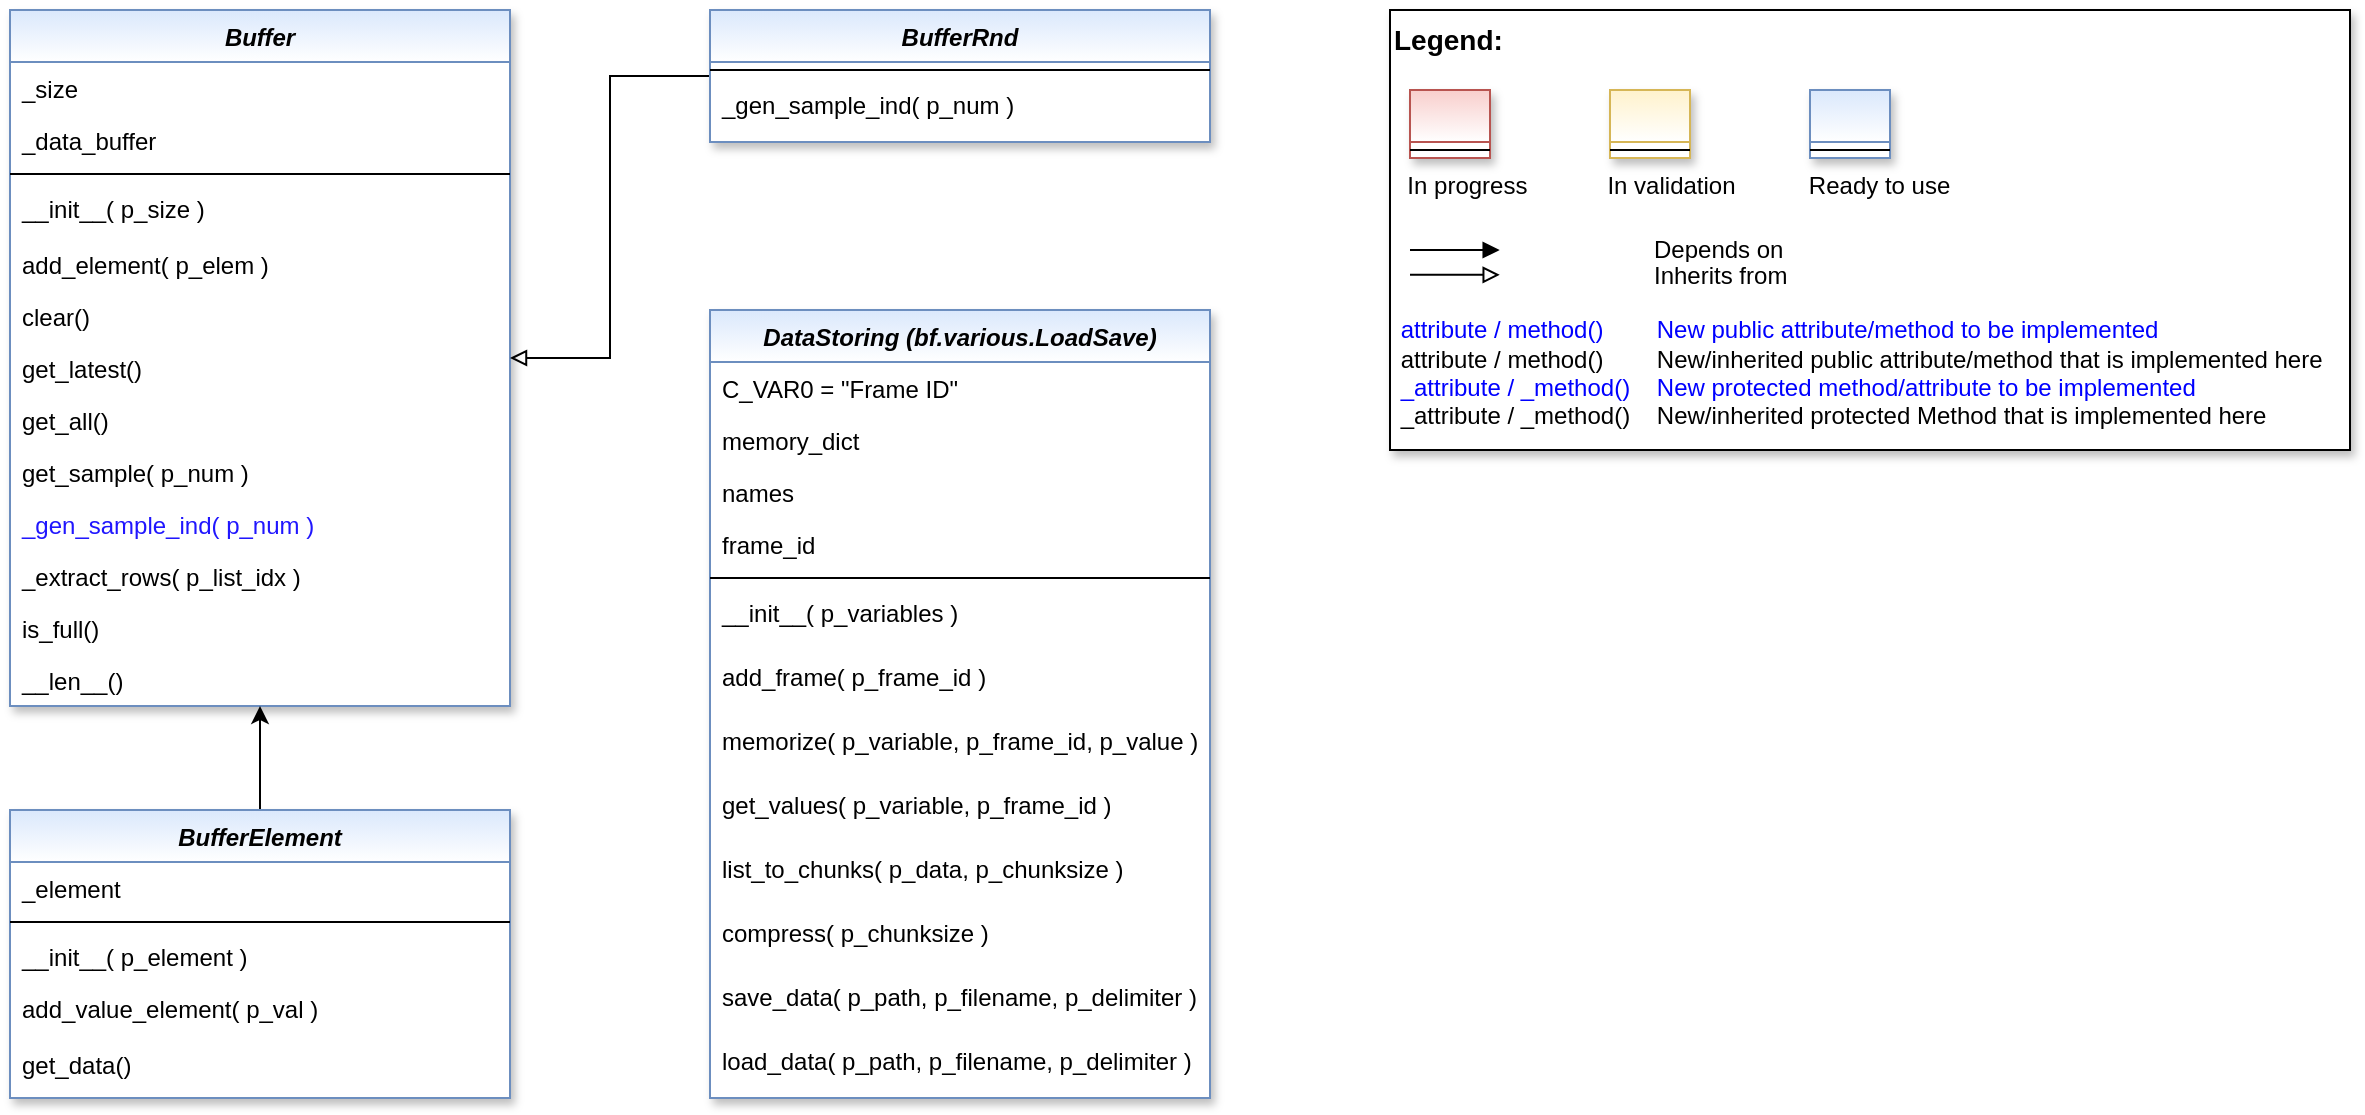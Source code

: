 <mxfile version="20.8.20" type="device"><diagram id="C5RBs43oDa-KdzZeNtuy" name="Page-1"><mxGraphModel dx="1434" dy="5469" grid="1" gridSize="10" guides="1" tooltips="1" connect="1" arrows="1" fold="1" page="1" pageScale="1" pageWidth="1654" pageHeight="2336" math="0" shadow="0"><root><mxCell id="WIyWlLk6GJQsqaUBKTNV-0"/><mxCell id="WIyWlLk6GJQsqaUBKTNV-1" parent="WIyWlLk6GJQsqaUBKTNV-0"/><mxCell id="z0QvJ6B_BdvuQfe3Sqzu-0" value="DataStoring (bf.various.LoadSave)" style="swimlane;fontStyle=3;align=center;verticalAlign=top;childLayout=stackLayout;horizontal=1;startSize=26;horizontalStack=0;resizeParent=1;resizeLast=0;collapsible=1;marginBottom=0;rounded=0;shadow=1;strokeWidth=1;fillColor=#dae8fc;strokeColor=#6c8ebf;swimlaneFillColor=#ffffff;gradientColor=#ffffff;" parent="WIyWlLk6GJQsqaUBKTNV-1" vertex="1"><mxGeometry x="380" y="-4490" width="250" height="394" as="geometry"><mxRectangle x="230" y="140" width="160" height="26" as="alternateBounds"/></mxGeometry></mxCell><mxCell id="uN8EfFtjCuL5TaRSR3ci-2" value="C_VAR0 = &quot;Frame ID&quot;" style="text;align=left;verticalAlign=top;spacingLeft=4;spacingRight=4;overflow=hidden;rotatable=0;points=[[0,0.5],[1,0.5]];portConstraint=eastwest;" parent="z0QvJ6B_BdvuQfe3Sqzu-0" vertex="1"><mxGeometry y="26" width="250" height="26" as="geometry"/></mxCell><mxCell id="z0QvJ6B_BdvuQfe3Sqzu-6" value="memory_dict" style="text;align=left;verticalAlign=top;spacingLeft=4;spacingRight=4;overflow=hidden;rotatable=0;points=[[0,0.5],[1,0.5]];portConstraint=eastwest;" parent="z0QvJ6B_BdvuQfe3Sqzu-0" vertex="1"><mxGeometry y="52" width="250" height="26" as="geometry"/></mxCell><mxCell id="9JnEP-9PhQBUjzq4cQ0H-29" value="names" style="text;align=left;verticalAlign=top;spacingLeft=4;spacingRight=4;overflow=hidden;rotatable=0;points=[[0,0.5],[1,0.5]];portConstraint=eastwest;" vertex="1" parent="z0QvJ6B_BdvuQfe3Sqzu-0"><mxGeometry y="78" width="250" height="26" as="geometry"/></mxCell><mxCell id="9JnEP-9PhQBUjzq4cQ0H-30" value="frame_id" style="text;align=left;verticalAlign=top;spacingLeft=4;spacingRight=4;overflow=hidden;rotatable=0;points=[[0,0.5],[1,0.5]];portConstraint=eastwest;" vertex="1" parent="z0QvJ6B_BdvuQfe3Sqzu-0"><mxGeometry y="104" width="250" height="26" as="geometry"/></mxCell><mxCell id="z0QvJ6B_BdvuQfe3Sqzu-2" value="" style="line;html=1;strokeWidth=1;align=left;verticalAlign=middle;spacingTop=-1;spacingLeft=3;spacingRight=3;rotatable=0;labelPosition=right;points=[];portConstraint=eastwest;" parent="z0QvJ6B_BdvuQfe3Sqzu-0" vertex="1"><mxGeometry y="130" width="250" height="8" as="geometry"/></mxCell><mxCell id="9JnEP-9PhQBUjzq4cQ0H-36" value="__init__( p_variables )" style="text;align=left;verticalAlign=top;spacingLeft=4;spacingRight=4;overflow=hidden;rotatable=0;points=[[0,0.5],[1,0.5]];portConstraint=eastwest;fontColor=default;" vertex="1" parent="z0QvJ6B_BdvuQfe3Sqzu-0"><mxGeometry y="138" width="250" height="32" as="geometry"/></mxCell><mxCell id="9JnEP-9PhQBUjzq4cQ0H-35" value="add_frame( p_frame_id )" style="text;align=left;verticalAlign=top;spacingLeft=4;spacingRight=4;overflow=hidden;rotatable=0;points=[[0,0.5],[1,0.5]];portConstraint=eastwest;fontColor=default;" vertex="1" parent="z0QvJ6B_BdvuQfe3Sqzu-0"><mxGeometry y="170" width="250" height="32" as="geometry"/></mxCell><mxCell id="9JnEP-9PhQBUjzq4cQ0H-34" value="memorize( p_variable, p_frame_id, p_value )" style="text;align=left;verticalAlign=top;spacingLeft=4;spacingRight=4;overflow=hidden;rotatable=0;points=[[0,0.5],[1,0.5]];portConstraint=eastwest;fontColor=default;" vertex="1" parent="z0QvJ6B_BdvuQfe3Sqzu-0"><mxGeometry y="202" width="250" height="32" as="geometry"/></mxCell><mxCell id="PWZTiU88JxqgWNmD20kx-1" value="get_values( p_variable, p_frame_id )" style="text;align=left;verticalAlign=top;spacingLeft=4;spacingRight=4;overflow=hidden;rotatable=0;points=[[0,0.5],[1,0.5]];portConstraint=eastwest;fontColor=default;" parent="z0QvJ6B_BdvuQfe3Sqzu-0" vertex="1"><mxGeometry y="234" width="250" height="32" as="geometry"/></mxCell><mxCell id="9JnEP-9PhQBUjzq4cQ0H-32" value="list_to_chunks( p_data, p_chunksize )" style="text;align=left;verticalAlign=top;spacingLeft=4;spacingRight=4;overflow=hidden;rotatable=0;points=[[0,0.5],[1,0.5]];portConstraint=eastwest;fontColor=default;" vertex="1" parent="z0QvJ6B_BdvuQfe3Sqzu-0"><mxGeometry y="266" width="250" height="32" as="geometry"/></mxCell><mxCell id="9JnEP-9PhQBUjzq4cQ0H-33" value="compress( p_chunksize )" style="text;align=left;verticalAlign=top;spacingLeft=4;spacingRight=4;overflow=hidden;rotatable=0;points=[[0,0.5],[1,0.5]];portConstraint=eastwest;fontColor=default;" vertex="1" parent="z0QvJ6B_BdvuQfe3Sqzu-0"><mxGeometry y="298" width="250" height="32" as="geometry"/></mxCell><mxCell id="9JnEP-9PhQBUjzq4cQ0H-37" value="save_data( p_path, p_filename, p_delimiter )" style="text;align=left;verticalAlign=top;spacingLeft=4;spacingRight=4;overflow=hidden;rotatable=0;points=[[0,0.5],[1,0.5]];portConstraint=eastwest;fontColor=default;" vertex="1" parent="z0QvJ6B_BdvuQfe3Sqzu-0"><mxGeometry y="330" width="250" height="32" as="geometry"/></mxCell><mxCell id="9JnEP-9PhQBUjzq4cQ0H-38" value="load_data( p_path, p_filename, p_delimiter )" style="text;align=left;verticalAlign=top;spacingLeft=4;spacingRight=4;overflow=hidden;rotatable=0;points=[[0,0.5],[1,0.5]];portConstraint=eastwest;fontColor=default;" vertex="1" parent="z0QvJ6B_BdvuQfe3Sqzu-0"><mxGeometry y="362" width="250" height="32" as="geometry"/></mxCell><mxCell id="z0QvJ6B_BdvuQfe3Sqzu-7" value="Buffer" style="swimlane;fontStyle=3;align=center;verticalAlign=top;childLayout=stackLayout;horizontal=1;startSize=26;horizontalStack=0;resizeParent=1;resizeLast=0;collapsible=1;marginBottom=0;rounded=0;shadow=1;strokeWidth=1;fillColor=#dae8fc;strokeColor=#6c8ebf;glass=0;swimlaneFillColor=#ffffff;gradientColor=#ffffff;" parent="WIyWlLk6GJQsqaUBKTNV-1" vertex="1"><mxGeometry x="30" y="-4640" width="250" height="348" as="geometry"><mxRectangle x="230" y="140" width="160" height="26" as="alternateBounds"/></mxGeometry></mxCell><mxCell id="z0QvJ6B_BdvuQfe3Sqzu-9" value="_size" style="text;align=left;verticalAlign=top;spacingLeft=4;spacingRight=4;overflow=hidden;rotatable=0;points=[[0,0.5],[1,0.5]];portConstraint=eastwest;" parent="z0QvJ6B_BdvuQfe3Sqzu-7" vertex="1"><mxGeometry y="26" width="250" height="26" as="geometry"/></mxCell><mxCell id="PWZTiU88JxqgWNmD20kx-3" value="_data_buffer" style="text;align=left;verticalAlign=top;spacingLeft=4;spacingRight=4;overflow=hidden;rotatable=0;points=[[0,0.5],[1,0.5]];portConstraint=eastwest;" parent="z0QvJ6B_BdvuQfe3Sqzu-7" vertex="1"><mxGeometry y="52" width="250" height="26" as="geometry"/></mxCell><mxCell id="z0QvJ6B_BdvuQfe3Sqzu-10" value="" style="line;html=1;strokeWidth=1;align=left;verticalAlign=middle;spacingTop=-1;spacingLeft=3;spacingRight=3;rotatable=0;labelPosition=right;points=[];portConstraint=eastwest;" parent="z0QvJ6B_BdvuQfe3Sqzu-7" vertex="1"><mxGeometry y="78" width="250" height="8" as="geometry"/></mxCell><mxCell id="z0QvJ6B_BdvuQfe3Sqzu-11" value="__init__( p_size )" style="text;align=left;verticalAlign=top;spacingLeft=4;spacingRight=4;overflow=hidden;rotatable=0;points=[[0,0.5],[1,0.5]];portConstraint=eastwest;" parent="z0QvJ6B_BdvuQfe3Sqzu-7" vertex="1"><mxGeometry y="86" width="250" height="28" as="geometry"/></mxCell><mxCell id="J-QqGGnJOPUjVu77Mp3g-0" value="add_element( p_elem )" style="text;align=left;verticalAlign=top;spacingLeft=4;spacingRight=4;overflow=hidden;rotatable=0;points=[[0,0.5],[1,0.5]];portConstraint=eastwest;fontColor=default;" parent="z0QvJ6B_BdvuQfe3Sqzu-7" vertex="1"><mxGeometry y="114" width="250" height="26" as="geometry"/></mxCell><mxCell id="PWZTiU88JxqgWNmD20kx-2" value="clear()" style="text;align=left;verticalAlign=top;spacingLeft=4;spacingRight=4;overflow=hidden;rotatable=0;points=[[0,0.5],[1,0.5]];portConstraint=eastwest;fontColor=default;" parent="z0QvJ6B_BdvuQfe3Sqzu-7" vertex="1"><mxGeometry y="140" width="250" height="26" as="geometry"/></mxCell><mxCell id="9JnEP-9PhQBUjzq4cQ0H-22" value="get_latest()" style="text;align=left;verticalAlign=top;spacingLeft=4;spacingRight=4;overflow=hidden;rotatable=0;points=[[0,0.5],[1,0.5]];portConstraint=eastwest;fontColor=default;" vertex="1" parent="z0QvJ6B_BdvuQfe3Sqzu-7"><mxGeometry y="166" width="250" height="26" as="geometry"/></mxCell><mxCell id="9JnEP-9PhQBUjzq4cQ0H-21" value="get_all()" style="text;align=left;verticalAlign=top;spacingLeft=4;spacingRight=4;overflow=hidden;rotatable=0;points=[[0,0.5],[1,0.5]];portConstraint=eastwest;fontColor=default;" vertex="1" parent="z0QvJ6B_BdvuQfe3Sqzu-7"><mxGeometry y="192" width="250" height="26" as="geometry"/></mxCell><mxCell id="9JnEP-9PhQBUjzq4cQ0H-27" value="get_sample( p_num )" style="text;align=left;verticalAlign=top;spacingLeft=4;spacingRight=4;overflow=hidden;rotatable=0;points=[[0,0.5],[1,0.5]];portConstraint=eastwest;fontColor=default;" vertex="1" parent="z0QvJ6B_BdvuQfe3Sqzu-7"><mxGeometry y="218" width="250" height="26" as="geometry"/></mxCell><mxCell id="9JnEP-9PhQBUjzq4cQ0H-24" value="_gen_sample_ind( p_num )" style="text;align=left;verticalAlign=top;spacingLeft=4;spacingRight=4;overflow=hidden;rotatable=0;points=[[0,0.5],[1,0.5]];portConstraint=eastwest;fontColor=#2016fe;" vertex="1" parent="z0QvJ6B_BdvuQfe3Sqzu-7"><mxGeometry y="244" width="250" height="26" as="geometry"/></mxCell><mxCell id="9JnEP-9PhQBUjzq4cQ0H-23" value="_extract_rows( p_list_idx )" style="text;align=left;verticalAlign=top;spacingLeft=4;spacingRight=4;overflow=hidden;rotatable=0;points=[[0,0.5],[1,0.5]];portConstraint=eastwest;fontColor=default;" vertex="1" parent="z0QvJ6B_BdvuQfe3Sqzu-7"><mxGeometry y="270" width="250" height="26" as="geometry"/></mxCell><mxCell id="9JnEP-9PhQBUjzq4cQ0H-25" value="is_full()" style="text;align=left;verticalAlign=top;spacingLeft=4;spacingRight=4;overflow=hidden;rotatable=0;points=[[0,0.5],[1,0.5]];portConstraint=eastwest;fontColor=default;" vertex="1" parent="z0QvJ6B_BdvuQfe3Sqzu-7"><mxGeometry y="296" width="250" height="26" as="geometry"/></mxCell><mxCell id="9JnEP-9PhQBUjzq4cQ0H-26" value="__len__()" style="text;align=left;verticalAlign=top;spacingLeft=4;spacingRight=4;overflow=hidden;rotatable=0;points=[[0,0.5],[1,0.5]];portConstraint=eastwest;fontColor=default;" vertex="1" parent="z0QvJ6B_BdvuQfe3Sqzu-7"><mxGeometry y="322" width="250" height="26" as="geometry"/></mxCell><mxCell id="HHrvhmsQsyEggMaAUGNa-10" value="" style="group" parent="WIyWlLk6GJQsqaUBKTNV-1" vertex="1" connectable="0"><mxGeometry x="720" y="-4640" width="480" height="220" as="geometry"/></mxCell><mxCell id="HHrvhmsQsyEggMaAUGNa-11" value="&lt;font color=&quot;#000000&quot; size=&quot;1&quot;&gt;&lt;b style=&quot;font-size: 14px&quot;&gt;Legend:&lt;br&gt;&lt;/b&gt;&lt;/font&gt;&lt;br&gt;&lt;br&gt;&lt;br&gt;&lt;font color=&quot;#0000ff&quot; style=&quot;font-size: 6px&quot;&gt;&lt;br&gt;&lt;/font&gt;&lt;span style=&quot;color: rgb(0 , 0 , 0)&quot;&gt;&lt;font style=&quot;font-size: 4px&quot;&gt;&amp;nbsp; &amp;nbsp;&lt;/font&gt;&amp;nbsp;In progress&amp;nbsp; &amp;nbsp; &amp;nbsp; &amp;nbsp; &amp;nbsp; &amp;nbsp; In validation&amp;nbsp; &amp;nbsp; &amp;nbsp; &amp;nbsp; &amp;nbsp; &amp;nbsp;Ready to use&lt;/span&gt;&lt;font color=&quot;#000000&quot;&gt;&amp;nbsp;&lt;br&gt;&lt;/font&gt;&lt;font color=&quot;#0000ff&quot;&gt;&lt;br&gt;&lt;br&gt;&lt;br&gt;&lt;br&gt;&amp;nbsp;attribute / method()&amp;nbsp; &amp;nbsp; &amp;nbsp; &amp;nbsp; New public attribute/method to be implemented&lt;/font&gt;&lt;br&gt;&lt;font color=&quot;#000000&quot;&gt;&amp;nbsp;&lt;/font&gt;&lt;font color=&quot;#000000&quot;&gt;attribute / method()&lt;span&gt;&#9;&lt;/span&gt;&amp;nbsp; &amp;nbsp; &amp;nbsp; &amp;nbsp;New/inherited public attribute/method that is implemented here&lt;br&gt;&lt;/font&gt;&lt;font color=&quot;#0000ff&quot;&gt;&amp;nbsp;_attribute /&amp;nbsp;&lt;/font&gt;&lt;font color=&quot;#0000ff&quot;&gt;_method()&amp;nbsp; &amp;nbsp; New protected method/attribute to be implemented&lt;/font&gt;&lt;br&gt;&lt;font color=&quot;#000000&quot;&gt;&amp;nbsp;_attribute / _method()&amp;nbsp; &amp;nbsp; New/inherited protected Method that is implemented here&lt;br&gt;&lt;/font&gt;&lt;font color=&quot;#000000&quot;&gt;&lt;br&gt;&lt;br&gt;&lt;br&gt;&lt;br&gt;&lt;br&gt;&lt;/font&gt;" style="text;html=1;align=left;verticalAlign=top;whiteSpace=wrap;rounded=0;fontColor=#006600;strokeColor=#000000;shadow=1;fillColor=#ffffff;" parent="HHrvhmsQsyEggMaAUGNa-10" vertex="1"><mxGeometry width="480" height="220" as="geometry"/></mxCell><mxCell id="HHrvhmsQsyEggMaAUGNa-12" value="Depends on" style="endArrow=block;html=1;labelPosition=right;verticalLabelPosition=middle;align=left;verticalAlign=middle;endFill=1;fontSize=12;" parent="HHrvhmsQsyEggMaAUGNa-10" edge="1"><mxGeometry x="-1590" y="-2180" width="50" height="50" as="geometry"><mxPoint x="10.0" y="120.003" as="sourcePoint"/><mxPoint x="54.848" y="120.003" as="targetPoint"/><mxPoint x="98" as="offset"/><Array as="points"><mxPoint x="30" y="120"/></Array></mxGeometry></mxCell><mxCell id="HHrvhmsQsyEggMaAUGNa-13" value="Inherits from" style="endArrow=block;html=1;labelPosition=right;verticalLabelPosition=middle;align=left;verticalAlign=middle;endFill=0;fontSize=12;" parent="HHrvhmsQsyEggMaAUGNa-10" edge="1"><mxGeometry x="-1590" y="-2180" width="50" height="50" as="geometry"><mxPoint x="10.0" y="132.385" as="sourcePoint"/><mxPoint x="54.848" y="132.385" as="targetPoint"/><mxPoint x="98" y="1" as="offset"/></mxGeometry></mxCell><mxCell id="HHrvhmsQsyEggMaAUGNa-14" value="" style="swimlane;fontStyle=3;align=center;verticalAlign=top;childLayout=stackLayout;horizontal=1;startSize=26;horizontalStack=0;resizeParent=1;resizeLast=0;collapsible=1;marginBottom=0;rounded=0;shadow=1;strokeWidth=1;fillColor=#f8cecc;strokeColor=#b85450;gradientColor=#ffffff;swimlaneFillColor=#ffffff;" parent="HHrvhmsQsyEggMaAUGNa-10" vertex="1"><mxGeometry x="10" y="40" width="40" height="34" as="geometry"><mxRectangle x="230" y="140" width="160" height="26" as="alternateBounds"/></mxGeometry></mxCell><mxCell id="HHrvhmsQsyEggMaAUGNa-15" value="" style="line;html=1;strokeWidth=1;align=left;verticalAlign=middle;spacingTop=-1;spacingLeft=3;spacingRight=3;rotatable=0;labelPosition=right;points=[];portConstraint=eastwest;" parent="HHrvhmsQsyEggMaAUGNa-14" vertex="1"><mxGeometry y="26" width="40" height="8" as="geometry"/></mxCell><mxCell id="HHrvhmsQsyEggMaAUGNa-16" value="" style="swimlane;fontStyle=3;align=center;verticalAlign=top;childLayout=stackLayout;horizontal=1;startSize=26;horizontalStack=0;resizeParent=1;resizeLast=0;collapsible=1;marginBottom=0;rounded=0;shadow=1;strokeWidth=1;fillColor=#fff2cc;strokeColor=#d6b656;gradientColor=#ffffff;swimlaneFillColor=#ffffff;" parent="HHrvhmsQsyEggMaAUGNa-10" vertex="1"><mxGeometry x="110" y="40" width="40" height="34" as="geometry"><mxRectangle x="230" y="140" width="160" height="26" as="alternateBounds"/></mxGeometry></mxCell><mxCell id="HHrvhmsQsyEggMaAUGNa-17" value="" style="line;html=1;strokeWidth=1;align=left;verticalAlign=middle;spacingTop=-1;spacingLeft=3;spacingRight=3;rotatable=0;labelPosition=right;points=[];portConstraint=eastwest;" parent="HHrvhmsQsyEggMaAUGNa-16" vertex="1"><mxGeometry y="26" width="40" height="8" as="geometry"/></mxCell><mxCell id="HHrvhmsQsyEggMaAUGNa-18" value="" style="swimlane;fontStyle=3;align=center;verticalAlign=top;childLayout=stackLayout;horizontal=1;startSize=26;horizontalStack=0;resizeParent=1;resizeLast=0;collapsible=1;marginBottom=0;rounded=0;shadow=1;strokeWidth=1;fillColor=#dae8fc;strokeColor=#6c8ebf;gradientColor=#ffffff;swimlaneFillColor=#ffffff;" parent="HHrvhmsQsyEggMaAUGNa-10" vertex="1"><mxGeometry x="210" y="40" width="40" height="34" as="geometry"><mxRectangle x="230" y="140" width="160" height="26" as="alternateBounds"/></mxGeometry></mxCell><mxCell id="HHrvhmsQsyEggMaAUGNa-19" value="" style="line;html=1;strokeWidth=1;align=left;verticalAlign=middle;spacingTop=-1;spacingLeft=3;spacingRight=3;rotatable=0;labelPosition=right;points=[];portConstraint=eastwest;" parent="HHrvhmsQsyEggMaAUGNa-18" vertex="1"><mxGeometry y="26" width="40" height="8" as="geometry"/></mxCell><mxCell id="9JnEP-9PhQBUjzq4cQ0H-18" style="edgeStyle=orthogonalEdgeStyle;rounded=0;orthogonalLoop=1;jettySize=auto;html=1;" edge="1" parent="WIyWlLk6GJQsqaUBKTNV-1" source="9JnEP-9PhQBUjzq4cQ0H-0" target="z0QvJ6B_BdvuQfe3Sqzu-7"><mxGeometry relative="1" as="geometry"/></mxCell><mxCell id="9JnEP-9PhQBUjzq4cQ0H-0" value="BufferElement" style="swimlane;fontStyle=3;align=center;verticalAlign=top;childLayout=stackLayout;horizontal=1;startSize=26;horizontalStack=0;resizeParent=1;resizeLast=0;collapsible=1;marginBottom=0;rounded=0;shadow=1;strokeWidth=1;fillColor=#dae8fc;strokeColor=#6c8ebf;swimlaneFillColor=#ffffff;gradientColor=#ffffff;" vertex="1" parent="WIyWlLk6GJQsqaUBKTNV-1"><mxGeometry x="30" y="-4240" width="250" height="144" as="geometry"><mxRectangle x="230" y="140" width="160" height="26" as="alternateBounds"/></mxGeometry></mxCell><mxCell id="9JnEP-9PhQBUjzq4cQ0H-2" value="_element" style="text;align=left;verticalAlign=top;spacingLeft=4;spacingRight=4;overflow=hidden;rotatable=0;points=[[0,0.5],[1,0.5]];portConstraint=eastwest;" vertex="1" parent="9JnEP-9PhQBUjzq4cQ0H-0"><mxGeometry y="26" width="250" height="26" as="geometry"/></mxCell><mxCell id="9JnEP-9PhQBUjzq4cQ0H-3" value="" style="line;html=1;strokeWidth=1;align=left;verticalAlign=middle;spacingTop=-1;spacingLeft=3;spacingRight=3;rotatable=0;labelPosition=right;points=[];portConstraint=eastwest;" vertex="1" parent="9JnEP-9PhQBUjzq4cQ0H-0"><mxGeometry y="52" width="250" height="8" as="geometry"/></mxCell><mxCell id="9JnEP-9PhQBUjzq4cQ0H-4" value="__init__( p_element )" style="text;align=left;verticalAlign=top;spacingLeft=4;spacingRight=4;overflow=hidden;rotatable=0;points=[[0,0.5],[1,0.5]];portConstraint=eastwest;" vertex="1" parent="9JnEP-9PhQBUjzq4cQ0H-0"><mxGeometry y="60" width="250" height="26" as="geometry"/></mxCell><mxCell id="9JnEP-9PhQBUjzq4cQ0H-5" value="add_value_element( p_val )" style="text;align=left;verticalAlign=top;spacingLeft=4;spacingRight=4;overflow=hidden;rotatable=0;points=[[0,0.5],[1,0.5]];portConstraint=eastwest;fontColor=default;" vertex="1" parent="9JnEP-9PhQBUjzq4cQ0H-0"><mxGeometry y="86" width="250" height="28" as="geometry"/></mxCell><mxCell id="9JnEP-9PhQBUjzq4cQ0H-6" value="get_data()" style="text;align=left;verticalAlign=top;spacingLeft=4;spacingRight=4;overflow=hidden;rotatable=0;points=[[0,0.5],[1,0.5]];portConstraint=eastwest;fontColor=default;" vertex="1" parent="9JnEP-9PhQBUjzq4cQ0H-0"><mxGeometry y="114" width="250" height="30" as="geometry"/></mxCell><mxCell id="9JnEP-9PhQBUjzq4cQ0H-20" style="edgeStyle=orthogonalEdgeStyle;rounded=0;orthogonalLoop=1;jettySize=auto;html=1;endArrow=block;endFill=0;" edge="1" parent="WIyWlLk6GJQsqaUBKTNV-1" source="9JnEP-9PhQBUjzq4cQ0H-8" target="z0QvJ6B_BdvuQfe3Sqzu-7"><mxGeometry relative="1" as="geometry"/></mxCell><mxCell id="9JnEP-9PhQBUjzq4cQ0H-8" value="BufferRnd" style="swimlane;fontStyle=3;align=center;verticalAlign=top;childLayout=stackLayout;horizontal=1;startSize=26;horizontalStack=0;resizeParent=1;resizeLast=0;collapsible=1;marginBottom=0;rounded=0;shadow=1;strokeWidth=1;fillColor=#dae8fc;strokeColor=#6c8ebf;glass=0;swimlaneFillColor=#ffffff;gradientColor=#ffffff;" vertex="1" parent="WIyWlLk6GJQsqaUBKTNV-1"><mxGeometry x="380" y="-4640" width="250" height="66" as="geometry"><mxRectangle x="230" y="140" width="160" height="26" as="alternateBounds"/></mxGeometry></mxCell><mxCell id="9JnEP-9PhQBUjzq4cQ0H-11" value="" style="line;html=1;strokeWidth=1;align=left;verticalAlign=middle;spacingTop=-1;spacingLeft=3;spacingRight=3;rotatable=0;labelPosition=right;points=[];portConstraint=eastwest;" vertex="1" parent="9JnEP-9PhQBUjzq4cQ0H-8"><mxGeometry y="26" width="250" height="8" as="geometry"/></mxCell><mxCell id="9JnEP-9PhQBUjzq4cQ0H-28" value="_gen_sample_ind( p_num )" style="text;align=left;verticalAlign=top;spacingLeft=4;spacingRight=4;overflow=hidden;rotatable=0;points=[[0,0.5],[1,0.5]];portConstraint=eastwest;fontColor=default;" vertex="1" parent="9JnEP-9PhQBUjzq4cQ0H-8"><mxGeometry y="34" width="250" height="26" as="geometry"/></mxCell></root></mxGraphModel></diagram></mxfile>